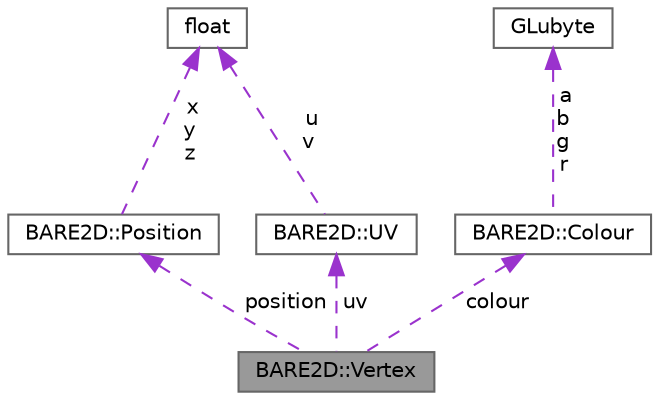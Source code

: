 digraph "BARE2D::Vertex"
{
 // INTERACTIVE_SVG=YES
 // LATEX_PDF_SIZE
  bgcolor="transparent";
  edge [fontname=Helvetica,fontsize=10,labelfontname=Helvetica,labelfontsize=10];
  node [fontname=Helvetica,fontsize=10,shape=box,height=0.2,width=0.4];
  Node1 [label="BARE2D::Vertex",height=0.2,width=0.4,color="gray40", fillcolor="grey60", style="filled", fontcolor="black",tooltip="Just holds vertex data for convenience."];
  Node2 -> Node1 [dir="back",color="darkorchid3",style="dashed",label=" position" ];
  Node2 [label="BARE2D::Position",height=0.2,width=0.4,color="gray40", fillcolor="white", style="filled",URL="$struct_b_a_r_e2_d_1_1_position.html",tooltip="Positional data."];
  Node3 -> Node2 [dir="back",color="darkorchid3",style="dashed",label=" x\ny\nz" ];
  Node3 [label="float",height=0.2,width=0.4,color="gray40", fillcolor="white", style="filled",tooltip=" "];
  Node4 -> Node1 [dir="back",color="darkorchid3",style="dashed",label=" colour" ];
  Node4 [label="BARE2D::Colour",height=0.2,width=0.4,color="gray40", fillcolor="white", style="filled",URL="$struct_b_a_r_e2_d_1_1_colour.html",tooltip="An RGBA 8-bit colour value."];
  Node5 -> Node4 [dir="back",color="darkorchid3",style="dashed",label=" a\nb\ng\nr" ];
  Node5 [label="GLubyte",height=0.2,width=0.4,color="gray40", fillcolor="white", style="filled",tooltip=" "];
  Node6 -> Node1 [dir="back",color="darkorchid3",style="dashed",label=" uv" ];
  Node6 [label="BARE2D::UV",height=0.2,width=0.4,color="gray40", fillcolor="white", style="filled",URL="$struct_b_a_r_e2_d_1_1_u_v.html",tooltip="Holds two floats which can act as UV sizes or positions."];
  Node3 -> Node6 [dir="back",color="darkorchid3",style="dashed",label=" u\nv" ];
}
